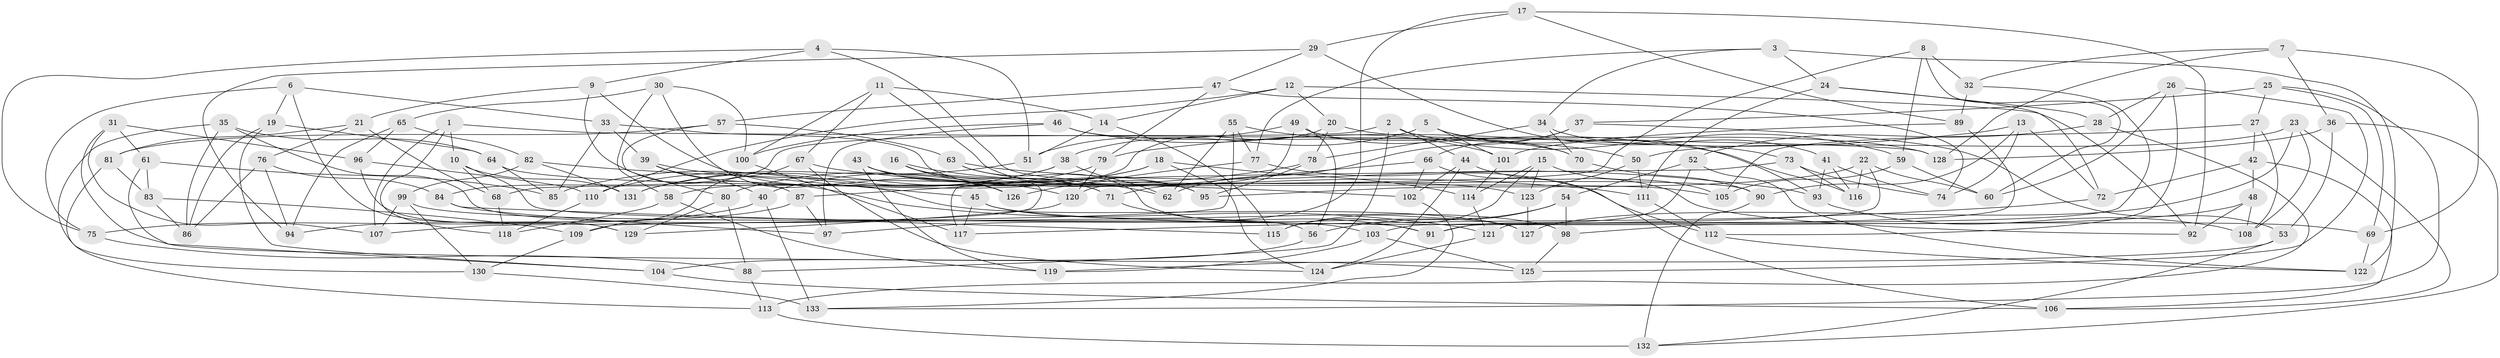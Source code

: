 // coarse degree distribution, {6: 0.1518987341772152, 4: 0.620253164556962, 9: 0.012658227848101266, 8: 0.16455696202531644, 7: 0.012658227848101266, 12: 0.012658227848101266, 10: 0.02531645569620253}
// Generated by graph-tools (version 1.1) at 2025/20/03/04/25 18:20:39]
// undirected, 133 vertices, 266 edges
graph export_dot {
graph [start="1"]
  node [color=gray90,style=filled];
  1;
  2;
  3;
  4;
  5;
  6;
  7;
  8;
  9;
  10;
  11;
  12;
  13;
  14;
  15;
  16;
  17;
  18;
  19;
  20;
  21;
  22;
  23;
  24;
  25;
  26;
  27;
  28;
  29;
  30;
  31;
  32;
  33;
  34;
  35;
  36;
  37;
  38;
  39;
  40;
  41;
  42;
  43;
  44;
  45;
  46;
  47;
  48;
  49;
  50;
  51;
  52;
  53;
  54;
  55;
  56;
  57;
  58;
  59;
  60;
  61;
  62;
  63;
  64;
  65;
  66;
  67;
  68;
  69;
  70;
  71;
  72;
  73;
  74;
  75;
  76;
  77;
  78;
  79;
  80;
  81;
  82;
  83;
  84;
  85;
  86;
  87;
  88;
  89;
  90;
  91;
  92;
  93;
  94;
  95;
  96;
  97;
  98;
  99;
  100;
  101;
  102;
  103;
  104;
  105;
  106;
  107;
  108;
  109;
  110;
  111;
  112;
  113;
  114;
  115;
  116;
  117;
  118;
  119;
  120;
  121;
  122;
  123;
  124;
  125;
  126;
  127;
  128;
  129;
  130;
  131;
  132;
  133;
  1 -- 128;
  1 -- 107;
  1 -- 10;
  1 -- 118;
  2 -- 88;
  2 -- 84;
  2 -- 59;
  2 -- 44;
  3 -- 77;
  3 -- 34;
  3 -- 122;
  3 -- 24;
  4 -- 51;
  4 -- 9;
  4 -- 90;
  4 -- 75;
  5 -- 50;
  5 -- 38;
  5 -- 101;
  5 -- 93;
  6 -- 129;
  6 -- 19;
  6 -- 75;
  6 -- 33;
  7 -- 128;
  7 -- 36;
  7 -- 32;
  7 -- 69;
  8 -- 68;
  8 -- 59;
  8 -- 32;
  8 -- 60;
  9 -- 21;
  9 -- 126;
  9 -- 87;
  10 -- 68;
  10 -- 131;
  10 -- 91;
  11 -- 67;
  11 -- 100;
  11 -- 14;
  11 -- 95;
  12 -- 110;
  12 -- 14;
  12 -- 92;
  12 -- 20;
  13 -- 72;
  13 -- 90;
  13 -- 74;
  13 -- 79;
  14 -- 115;
  14 -- 51;
  15 -- 115;
  15 -- 114;
  15 -- 123;
  15 -- 105;
  16 -- 109;
  16 -- 62;
  16 -- 126;
  16 -- 71;
  17 -- 97;
  17 -- 92;
  17 -- 89;
  17 -- 29;
  18 -- 40;
  18 -- 80;
  18 -- 114;
  18 -- 124;
  19 -- 64;
  19 -- 86;
  19 -- 104;
  20 -- 58;
  20 -- 78;
  20 -- 128;
  21 -- 81;
  21 -- 68;
  21 -- 76;
  22 -- 95;
  22 -- 103;
  22 -- 116;
  22 -- 60;
  23 -- 50;
  23 -- 127;
  23 -- 106;
  23 -- 108;
  24 -- 28;
  24 -- 111;
  24 -- 72;
  25 -- 37;
  25 -- 69;
  25 -- 133;
  25 -- 27;
  26 -- 28;
  26 -- 125;
  26 -- 112;
  26 -- 60;
  27 -- 108;
  27 -- 42;
  27 -- 105;
  28 -- 113;
  28 -- 52;
  29 -- 47;
  29 -- 94;
  29 -- 73;
  30 -- 58;
  30 -- 127;
  30 -- 100;
  30 -- 65;
  31 -- 107;
  31 -- 61;
  31 -- 96;
  31 -- 125;
  32 -- 121;
  32 -- 89;
  33 -- 39;
  33 -- 85;
  33 -- 71;
  34 -- 78;
  34 -- 70;
  34 -- 41;
  35 -- 86;
  35 -- 130;
  35 -- 56;
  35 -- 64;
  36 -- 128;
  36 -- 132;
  36 -- 53;
  37 -- 66;
  37 -- 53;
  37 -- 62;
  38 -- 110;
  38 -- 62;
  38 -- 85;
  39 -- 45;
  39 -- 121;
  39 -- 40;
  40 -- 133;
  40 -- 75;
  41 -- 74;
  41 -- 93;
  41 -- 116;
  42 -- 106;
  42 -- 48;
  42 -- 72;
  43 -- 119;
  43 -- 126;
  43 -- 123;
  43 -- 120;
  44 -- 102;
  44 -- 92;
  44 -- 124;
  45 -- 117;
  45 -- 69;
  45 -- 98;
  46 -- 70;
  46 -- 101;
  46 -- 97;
  46 -- 100;
  47 -- 79;
  47 -- 57;
  47 -- 74;
  48 -- 92;
  48 -- 108;
  48 -- 98;
  49 -- 120;
  49 -- 70;
  49 -- 56;
  49 -- 51;
  50 -- 111;
  50 -- 123;
  51 -- 131;
  52 -- 91;
  52 -- 54;
  52 -- 122;
  53 -- 119;
  53 -- 132;
  54 -- 56;
  54 -- 98;
  54 -- 115;
  55 -- 77;
  55 -- 107;
  55 -- 62;
  55 -- 116;
  56 -- 104;
  57 -- 80;
  57 -- 81;
  57 -- 63;
  58 -- 119;
  58 -- 118;
  59 -- 60;
  59 -- 105;
  61 -- 85;
  61 -- 104;
  61 -- 83;
  63 -- 95;
  63 -- 127;
  63 -- 93;
  64 -- 105;
  64 -- 85;
  65 -- 96;
  65 -- 82;
  65 -- 94;
  66 -- 106;
  66 -- 71;
  66 -- 102;
  67 -- 111;
  67 -- 124;
  67 -- 109;
  68 -- 118;
  69 -- 122;
  70 -- 90;
  71 -- 91;
  72 -- 117;
  73 -- 116;
  73 -- 117;
  73 -- 74;
  75 -- 88;
  76 -- 86;
  76 -- 84;
  76 -- 94;
  77 -- 112;
  77 -- 126;
  78 -- 87;
  78 -- 95;
  79 -- 120;
  79 -- 131;
  80 -- 129;
  80 -- 88;
  81 -- 113;
  81 -- 83;
  82 -- 99;
  82 -- 102;
  82 -- 131;
  83 -- 86;
  83 -- 109;
  84 -- 115;
  84 -- 97;
  87 -- 97;
  87 -- 94;
  88 -- 113;
  89 -- 91;
  89 -- 101;
  90 -- 132;
  93 -- 108;
  96 -- 129;
  96 -- 110;
  98 -- 125;
  99 -- 103;
  99 -- 107;
  99 -- 130;
  100 -- 117;
  101 -- 114;
  102 -- 133;
  103 -- 119;
  103 -- 125;
  104 -- 106;
  109 -- 130;
  110 -- 118;
  111 -- 112;
  112 -- 122;
  113 -- 132;
  114 -- 121;
  120 -- 129;
  121 -- 124;
  123 -- 127;
  130 -- 133;
}
